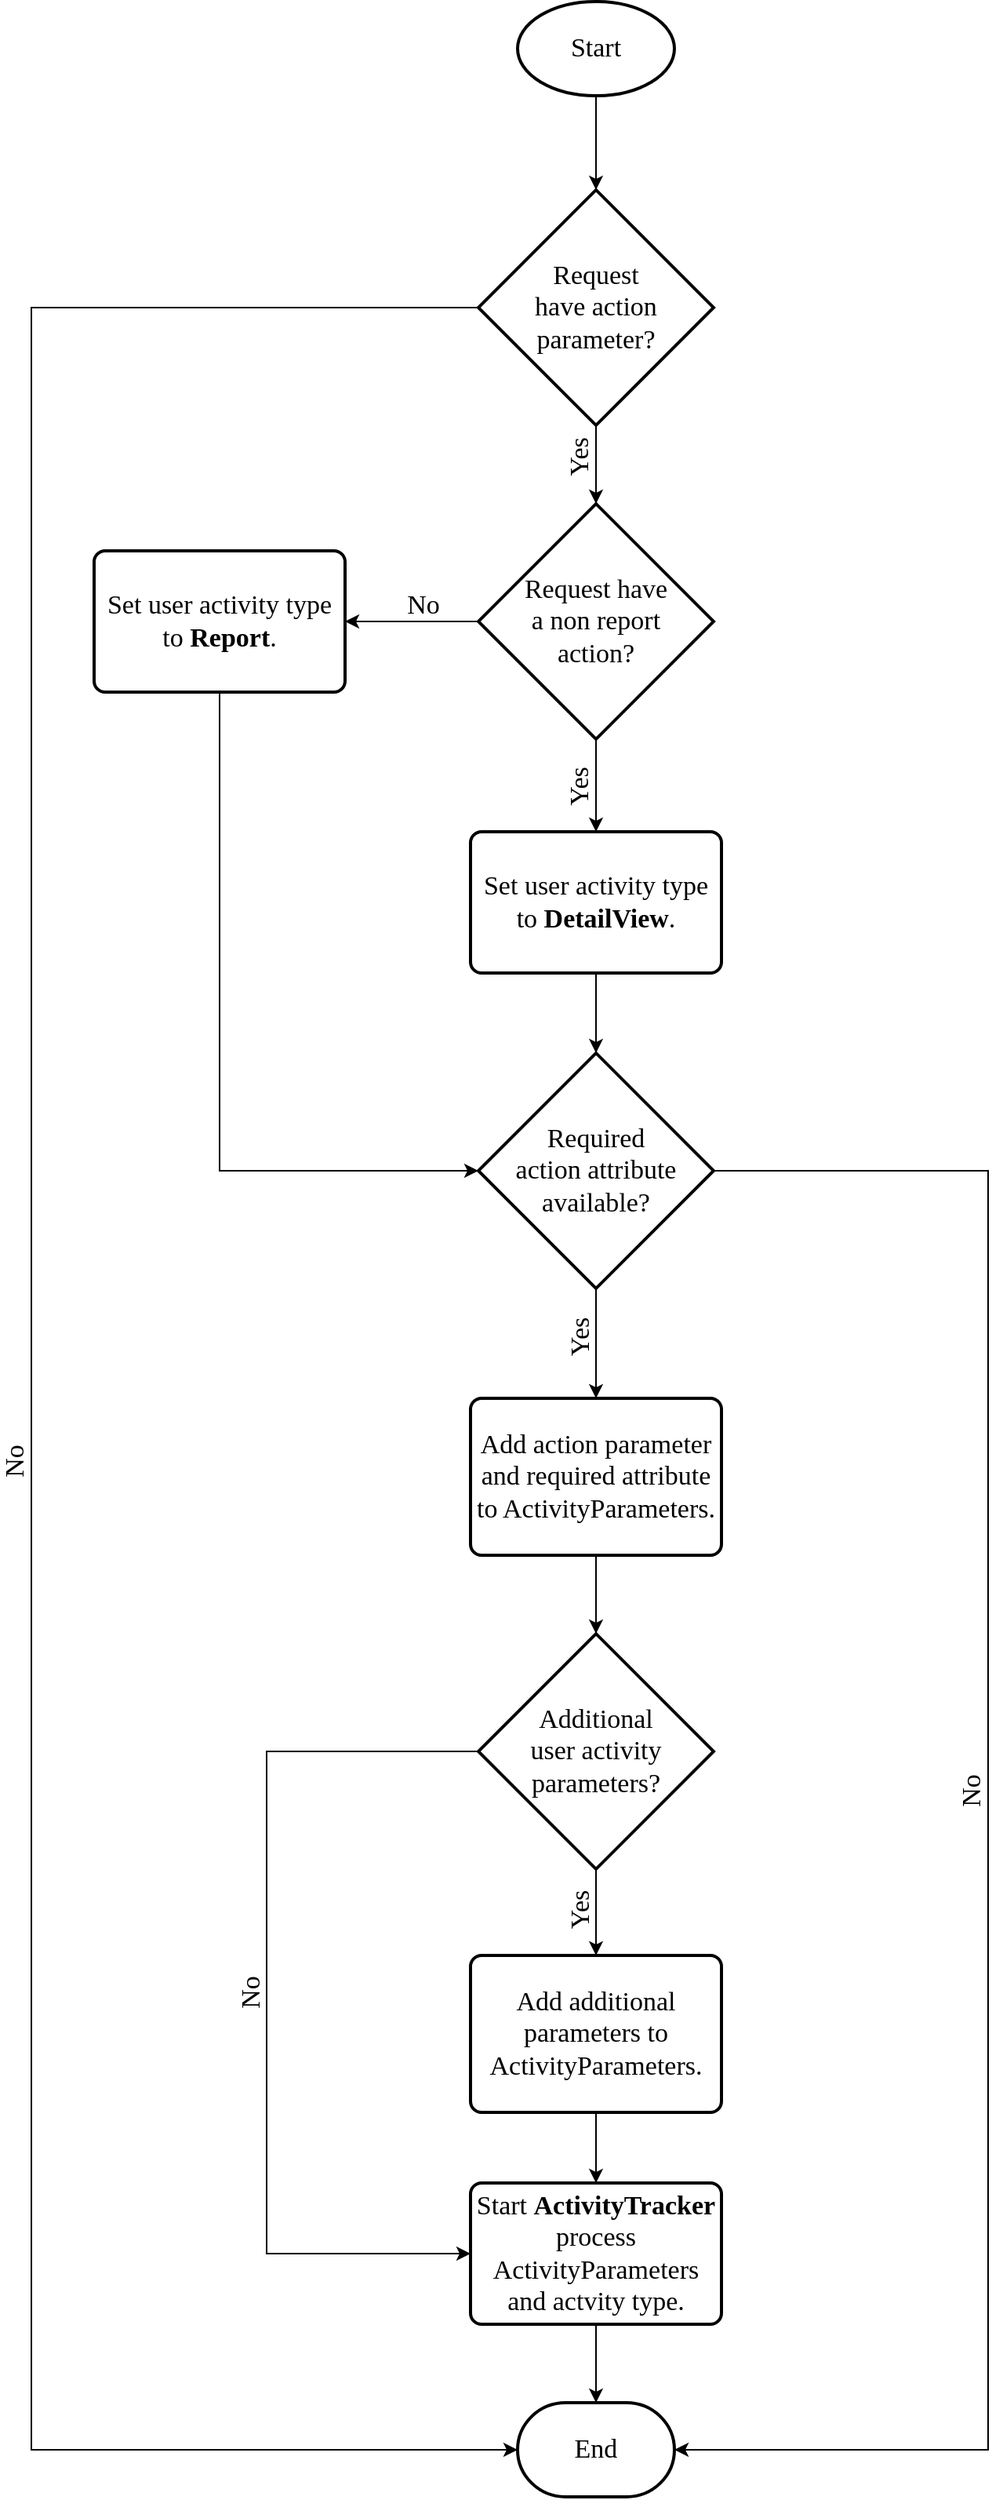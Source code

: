 <mxfile version="12.1.0" type="device" pages="1"><diagram id="aup2Fgcph3yYs3ryoIUO" name="Page-1"><mxGraphModel dx="1787" dy="1358" grid="1" gridSize="10" guides="1" tooltips="1" connect="1" arrows="1" fold="1" page="1" pageScale="1" pageWidth="850" pageHeight="1100" math="0" shadow="0"><root><mxCell id="0"/><mxCell id="1" parent="0"/><mxCell id="-E-NBBlXDqO9fobENhKo-63" style="edgeStyle=orthogonalEdgeStyle;rounded=0;orthogonalLoop=1;jettySize=auto;html=1;exitX=0.5;exitY=1;exitDx=0;exitDy=0;exitPerimeter=0;entryX=0.5;entryY=0;entryDx=0;entryDy=0;entryPerimeter=0;fontFamily=Times New Roman;fontSize=17;" edge="1" parent="1" source="-E-NBBlXDqO9fobENhKo-4" target="-E-NBBlXDqO9fobENhKo-62"><mxGeometry relative="1" as="geometry"/></mxCell><mxCell id="-E-NBBlXDqO9fobENhKo-4" value="Start" style="strokeWidth=2;html=1;shape=mxgraph.flowchart.start_1;whiteSpace=wrap;fontFamily=Times New Roman;fillColor=none;fontSize=17;" vertex="1" parent="1"><mxGeometry x="350" y="20" width="100" height="60" as="geometry"/></mxCell><mxCell id="-E-NBBlXDqO9fobENhKo-13" style="edgeStyle=orthogonalEdgeStyle;rounded=0;orthogonalLoop=1;jettySize=auto;html=1;exitX=0.5;exitY=1;exitDx=0;exitDy=0;exitPerimeter=0;entryX=0.5;entryY=0;entryDx=0;entryDy=0;fontFamily=Times New Roman;fontSize=17;" edge="1" parent="1" source="-E-NBBlXDqO9fobENhKo-7" target="-E-NBBlXDqO9fobENhKo-72"><mxGeometry relative="1" as="geometry"><mxPoint x="400.176" y="550.412" as="targetPoint"/></mxGeometry></mxCell><mxCell id="-E-NBBlXDqO9fobENhKo-102" style="edgeStyle=orthogonalEdgeStyle;rounded=0;orthogonalLoop=1;jettySize=auto;html=1;exitX=0;exitY=0.5;exitDx=0;exitDy=0;exitPerimeter=0;fontFamily=Times New Roman;fontSize=17;" edge="1" parent="1" source="-E-NBBlXDqO9fobENhKo-7" target="-E-NBBlXDqO9fobENhKo-84"><mxGeometry relative="1" as="geometry"/></mxCell><mxCell id="-E-NBBlXDqO9fobENhKo-7" value="Request have &lt;br&gt;a&amp;nbsp;non report &lt;br&gt;action?" style="strokeWidth=2;html=1;shape=mxgraph.flowchart.decision;whiteSpace=wrap;fontFamily=Times New Roman;fillColor=none;fontSize=17;" vertex="1" parent="1"><mxGeometry x="325" y="340" width="150" height="150" as="geometry"/></mxCell><mxCell id="-E-NBBlXDqO9fobENhKo-24" value="Yes" style="text;html=1;strokeColor=none;fillColor=none;align=center;verticalAlign=middle;whiteSpace=wrap;rounded=0;fontFamily=Times New Roman;rotation=-90;fontSize=17;" vertex="1" parent="1"><mxGeometry x="370" y="510" width="40" height="20" as="geometry"/></mxCell><mxCell id="-E-NBBlXDqO9fobENhKo-55" value="No" style="text;html=1;strokeColor=none;fillColor=none;align=center;verticalAlign=middle;whiteSpace=wrap;rounded=0;fontFamily=Times New Roman;rotation=-90;fontSize=17;" vertex="1" parent="1"><mxGeometry x="10" y="940" width="40" height="20" as="geometry"/></mxCell><mxCell id="-E-NBBlXDqO9fobENhKo-64" style="edgeStyle=orthogonalEdgeStyle;rounded=0;orthogonalLoop=1;jettySize=auto;html=1;exitX=0.5;exitY=1;exitDx=0;exitDy=0;exitPerimeter=0;entryX=0.5;entryY=0;entryDx=0;entryDy=0;entryPerimeter=0;fontFamily=Times New Roman;fontSize=17;" edge="1" parent="1" source="-E-NBBlXDqO9fobENhKo-62" target="-E-NBBlXDqO9fobENhKo-7"><mxGeometry relative="1" as="geometry"/></mxCell><mxCell id="-E-NBBlXDqO9fobENhKo-94" style="edgeStyle=orthogonalEdgeStyle;rounded=0;orthogonalLoop=1;jettySize=auto;html=1;exitX=0;exitY=0.5;exitDx=0;exitDy=0;exitPerimeter=0;entryX=0;entryY=0.5;entryDx=0;entryDy=0;entryPerimeter=0;fontFamily=Times New Roman;fontSize=17;" edge="1" parent="1" source="-E-NBBlXDqO9fobENhKo-62" target="-E-NBBlXDqO9fobENhKo-68"><mxGeometry relative="1" as="geometry"><Array as="points"><mxPoint x="40" y="215"/><mxPoint x="40" y="1580"/></Array></mxGeometry></mxCell><mxCell id="-E-NBBlXDqO9fobENhKo-62" value="Request &lt;br&gt;have action parameter?" style="strokeWidth=2;html=1;shape=mxgraph.flowchart.decision;whiteSpace=wrap;fontFamily=Times New Roman;fillColor=none;fontSize=17;" vertex="1" parent="1"><mxGeometry x="325" y="140" width="150" height="150" as="geometry"/></mxCell><mxCell id="-E-NBBlXDqO9fobENhKo-92" style="edgeStyle=orthogonalEdgeStyle;rounded=0;orthogonalLoop=1;jettySize=auto;html=1;exitX=0.5;exitY=1;exitDx=0;exitDy=0;fontFamily=Times New Roman;fontSize=17;" edge="1" parent="1" source="-E-NBBlXDqO9fobENhKo-67" target="-E-NBBlXDqO9fobENhKo-68"><mxGeometry relative="1" as="geometry"/></mxCell><mxCell id="-E-NBBlXDqO9fobENhKo-67" value="Start &lt;b style=&quot;font-size: 17px;&quot;&gt;ActivityTracker &lt;/b&gt;process ActivityParameters and actvity type." style="rounded=1;whiteSpace=wrap;html=1;absoluteArcSize=1;arcSize=14;strokeWidth=2;fontFamily=Times New Roman;fillColor=none;fontSize=17;" vertex="1" parent="1"><mxGeometry x="320" y="1410" width="160" height="90" as="geometry"/></mxCell><mxCell id="-E-NBBlXDqO9fobENhKo-68" value="End" style="strokeWidth=2;html=1;shape=mxgraph.flowchart.terminator;whiteSpace=wrap;fillColor=none;fontFamily=Times New Roman;fontSize=17;" vertex="1" parent="1"><mxGeometry x="350" y="1550" width="100" height="60" as="geometry"/></mxCell><mxCell id="-E-NBBlXDqO9fobENhKo-70" value="No" style="text;html=1;strokeColor=none;fillColor=none;align=center;verticalAlign=middle;whiteSpace=wrap;rounded=0;fontFamily=Times New Roman;rotation=0;fontSize=17;" vertex="1" parent="1"><mxGeometry x="270" y="395" width="40" height="20" as="geometry"/></mxCell><mxCell id="-E-NBBlXDqO9fobENhKo-71" value="Yes" style="text;html=1;strokeColor=none;fillColor=none;align=center;verticalAlign=middle;whiteSpace=wrap;rounded=0;fontFamily=Times New Roman;rotation=-90;fontSize=17;" vertex="1" parent="1"><mxGeometry x="370" y="860.206" width="40" height="21" as="geometry"/></mxCell><mxCell id="-E-NBBlXDqO9fobENhKo-86" style="edgeStyle=orthogonalEdgeStyle;rounded=0;orthogonalLoop=1;jettySize=auto;html=1;exitX=0.5;exitY=1;exitDx=0;exitDy=0;entryX=0.5;entryY=0;entryDx=0;entryDy=0;entryPerimeter=0;fontFamily=Times New Roman;fontSize=17;" edge="1" parent="1" source="-E-NBBlXDqO9fobENhKo-72" target="-E-NBBlXDqO9fobENhKo-79"><mxGeometry relative="1" as="geometry"/></mxCell><mxCell id="-E-NBBlXDqO9fobENhKo-72" value="Set user activity type to &lt;b style=&quot;font-size: 17px&quot;&gt;DetailView&lt;/b&gt;." style="rounded=1;whiteSpace=wrap;html=1;absoluteArcSize=1;arcSize=14;strokeWidth=2;fontFamily=Times New Roman;fillColor=none;fontSize=17;" vertex="1" parent="1"><mxGeometry x="320" y="549" width="160" height="90" as="geometry"/></mxCell><mxCell id="-E-NBBlXDqO9fobENhKo-96" style="edgeStyle=orthogonalEdgeStyle;rounded=0;orthogonalLoop=1;jettySize=auto;html=1;exitX=0;exitY=0.5;exitDx=0;exitDy=0;exitPerimeter=0;entryX=0;entryY=0.5;entryDx=0;entryDy=0;fontFamily=Times New Roman;fontSize=17;" edge="1" parent="1" source="-E-NBBlXDqO9fobENhKo-74" target="-E-NBBlXDqO9fobENhKo-67"><mxGeometry relative="1" as="geometry"><Array as="points"><mxPoint x="190" y="1135"/><mxPoint x="190" y="1455"/></Array></mxGeometry></mxCell><mxCell id="-E-NBBlXDqO9fobENhKo-99" style="edgeStyle=orthogonalEdgeStyle;rounded=0;orthogonalLoop=1;jettySize=auto;html=1;exitX=0.5;exitY=1;exitDx=0;exitDy=0;exitPerimeter=0;fontFamily=Times New Roman;fontSize=17;" edge="1" parent="1" source="-E-NBBlXDqO9fobENhKo-74" target="-E-NBBlXDqO9fobENhKo-88"><mxGeometry relative="1" as="geometry"/></mxCell><mxCell id="-E-NBBlXDqO9fobENhKo-74" value="Additional &lt;br&gt;user activity &lt;br&gt;parameters?" style="strokeWidth=2;html=1;shape=mxgraph.flowchart.decision;whiteSpace=wrap;fontFamily=Times New Roman;fillColor=none;fontSize=17;" vertex="1" parent="1"><mxGeometry x="325" y="1060" width="150" height="150" as="geometry"/></mxCell><mxCell id="-E-NBBlXDqO9fobENhKo-78" style="edgeStyle=orthogonalEdgeStyle;rounded=0;orthogonalLoop=1;jettySize=auto;html=1;exitX=0.5;exitY=1;exitDx=0;exitDy=0;exitPerimeter=0;entryX=0.5;entryY=0;entryDx=0;entryDy=0;fontFamily=Times New Roman;fontSize=17;" edge="1" parent="1" source="-E-NBBlXDqO9fobENhKo-79" target="-E-NBBlXDqO9fobENhKo-82"><mxGeometry relative="1" as="geometry"><mxPoint x="400.176" y="890.412" as="targetPoint"/></mxGeometry></mxCell><mxCell id="-E-NBBlXDqO9fobENhKo-103" style="edgeStyle=orthogonalEdgeStyle;rounded=0;orthogonalLoop=1;jettySize=auto;html=1;exitX=1;exitY=0.5;exitDx=0;exitDy=0;exitPerimeter=0;entryX=1;entryY=0.5;entryDx=0;entryDy=0;entryPerimeter=0;fontFamily=Times New Roman;fontSize=17;" edge="1" parent="1" source="-E-NBBlXDqO9fobENhKo-79" target="-E-NBBlXDqO9fobENhKo-68"><mxGeometry relative="1" as="geometry"><Array as="points"><mxPoint x="650" y="765"/><mxPoint x="650" y="1580"/></Array></mxGeometry></mxCell><mxCell id="-E-NBBlXDqO9fobENhKo-79" value="Required &lt;br&gt;action attribute &lt;br&gt;available?" style="strokeWidth=2;html=1;shape=mxgraph.flowchart.decision;whiteSpace=wrap;fontFamily=Times New Roman;fillColor=none;fontSize=17;" vertex="1" parent="1"><mxGeometry x="325" y="690" width="150" height="150" as="geometry"/></mxCell><mxCell id="-E-NBBlXDqO9fobENhKo-81" style="edgeStyle=orthogonalEdgeStyle;rounded=0;orthogonalLoop=1;jettySize=auto;html=1;exitX=0.5;exitY=1;exitDx=0;exitDy=0;entryX=0.5;entryY=0;entryDx=0;entryDy=0;fontFamily=Times New Roman;fontSize=17;entryPerimeter=0;" edge="1" parent="1" source="-E-NBBlXDqO9fobENhKo-82" target="-E-NBBlXDqO9fobENhKo-74"><mxGeometry relative="1" as="geometry"><mxPoint x="400.176" y="1059.824" as="targetPoint"/></mxGeometry></mxCell><mxCell id="-E-NBBlXDqO9fobENhKo-82" value="Add action parameter and required attribute to ActivityParameters." style="rounded=1;whiteSpace=wrap;html=1;absoluteArcSize=1;arcSize=14;strokeWidth=2;fontFamily=Times New Roman;fillColor=none;fontSize=17;" vertex="1" parent="1"><mxGeometry x="320" y="910" width="160" height="100" as="geometry"/></mxCell><mxCell id="-E-NBBlXDqO9fobENhKo-101" style="edgeStyle=orthogonalEdgeStyle;rounded=0;orthogonalLoop=1;jettySize=auto;html=1;exitX=0.5;exitY=1;exitDx=0;exitDy=0;entryX=0;entryY=0.5;entryDx=0;entryDy=0;entryPerimeter=0;fontFamily=Times New Roman;fontSize=17;" edge="1" parent="1" source="-E-NBBlXDqO9fobENhKo-84" target="-E-NBBlXDqO9fobENhKo-79"><mxGeometry relative="1" as="geometry"/></mxCell><mxCell id="-E-NBBlXDqO9fobENhKo-84" value="Set user activity type to &lt;b style=&quot;font-size: 17px&quot;&gt;Report&lt;/b&gt;." style="rounded=1;whiteSpace=wrap;html=1;absoluteArcSize=1;arcSize=14;strokeWidth=2;fontFamily=Times New Roman;fillColor=none;fontSize=17;" vertex="1" parent="1"><mxGeometry x="80" y="370" width="160" height="90" as="geometry"/></mxCell><mxCell id="-E-NBBlXDqO9fobENhKo-91" style="edgeStyle=orthogonalEdgeStyle;rounded=0;orthogonalLoop=1;jettySize=auto;html=1;exitX=0.5;exitY=1;exitDx=0;exitDy=0;entryX=0.5;entryY=0;entryDx=0;entryDy=0;fontFamily=Times New Roman;fontSize=17;" edge="1" parent="1" source="-E-NBBlXDqO9fobENhKo-88" target="-E-NBBlXDqO9fobENhKo-67"><mxGeometry relative="1" as="geometry"/></mxCell><mxCell id="-E-NBBlXDqO9fobENhKo-88" value="Add additional parameters to ActivityParameters." style="rounded=1;whiteSpace=wrap;html=1;absoluteArcSize=1;arcSize=14;strokeWidth=2;fontFamily=Times New Roman;fillColor=none;fontSize=17;" vertex="1" parent="1"><mxGeometry x="320" y="1265" width="160" height="100" as="geometry"/></mxCell><mxCell id="-E-NBBlXDqO9fobENhKo-95" value="Yes" style="text;html=1;strokeColor=none;fillColor=none;align=center;verticalAlign=middle;whiteSpace=wrap;rounded=0;fontFamily=Times New Roman;rotation=-90;fontSize=17;" vertex="1" parent="1"><mxGeometry x="370" y="300" width="40" height="20" as="geometry"/></mxCell><mxCell id="-E-NBBlXDqO9fobENhKo-97" value="Yes" style="text;html=1;strokeColor=none;fillColor=none;align=center;verticalAlign=middle;whiteSpace=wrap;rounded=0;fontFamily=Times New Roman;rotation=-90;fontSize=17;" vertex="1" parent="1"><mxGeometry x="370" y="1225.206" width="40" height="21" as="geometry"/></mxCell><mxCell id="-E-NBBlXDqO9fobENhKo-100" value="No" style="text;html=1;strokeColor=none;fillColor=none;align=center;verticalAlign=middle;whiteSpace=wrap;rounded=0;fontFamily=Times New Roman;rotation=-90;fontSize=17;" vertex="1" parent="1"><mxGeometry x="160" y="1278.529" width="40" height="20" as="geometry"/></mxCell><mxCell id="-E-NBBlXDqO9fobENhKo-104" value="No" style="text;html=1;strokeColor=none;fillColor=none;align=center;verticalAlign=middle;whiteSpace=wrap;rounded=0;fontFamily=Times New Roman;rotation=-90;fontSize=17;" vertex="1" parent="1"><mxGeometry x="620" y="1150" width="40" height="20" as="geometry"/></mxCell></root></mxGraphModel></diagram></mxfile>